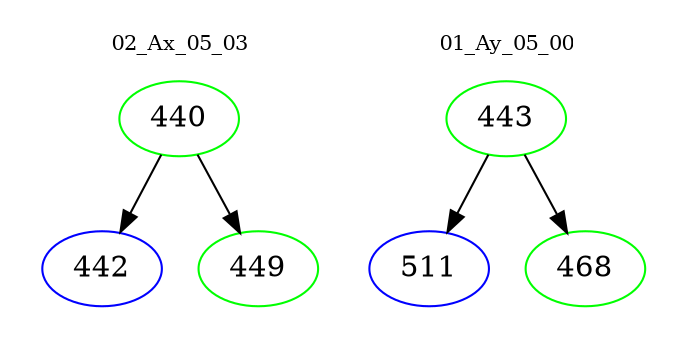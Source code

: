 digraph{
subgraph cluster_0 {
color = white
label = "02_Ax_05_03";
fontsize=10;
T0_440 [label="440", color="green"]
T0_440 -> T0_442 [color="black"]
T0_442 [label="442", color="blue"]
T0_440 -> T0_449 [color="black"]
T0_449 [label="449", color="green"]
}
subgraph cluster_1 {
color = white
label = "01_Ay_05_00";
fontsize=10;
T1_443 [label="443", color="green"]
T1_443 -> T1_511 [color="black"]
T1_511 [label="511", color="blue"]
T1_443 -> T1_468 [color="black"]
T1_468 [label="468", color="green"]
}
}
